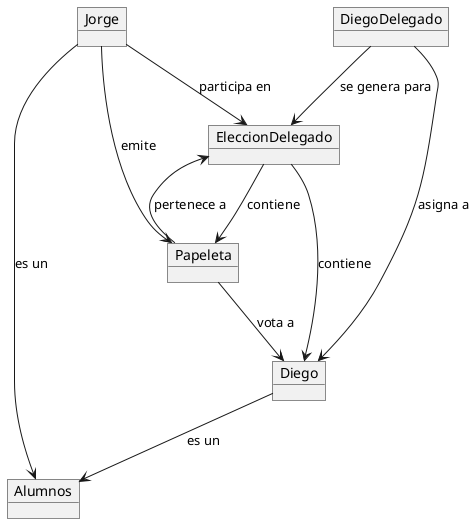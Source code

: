 @startuml VotacionObjetos

object EleccionDelegado {
}

object Diego {
}

object Alumnos {
}

object Jorge {
}

object Papeleta {
}

object DiegoDelegado {
}

EleccionDelegado --> Diego : "contiene"
EleccionDelegado --> Papeleta : "contiene"
Diego --> Alumnos : "es un"
Jorge --> Alumnos : "es un"
Jorge --> Papeleta : "emite"
Papeleta --> EleccionDelegado : "pertenece a"
Papeleta --> Diego : "vota a"
DiegoDelegado --> EleccionDelegado : "se genera para"
DiegoDelegado --> Diego : "asigna a"
Jorge --> EleccionDelegado : "participa en"

@enduml

